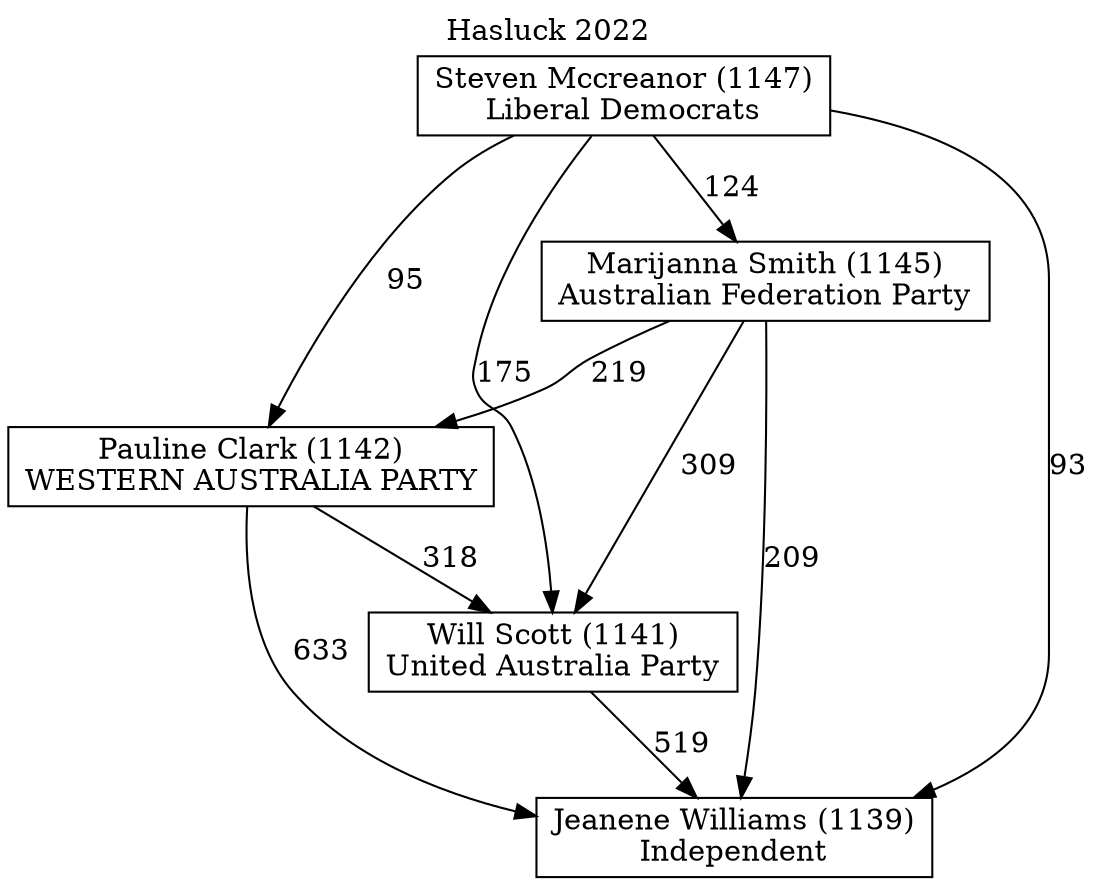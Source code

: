 // House preference flow
digraph "Jeanene Williams (1139)_Hasluck_2022" {
	graph [label="Hasluck 2022" labelloc=t mclimit=10]
	node [shape=box]
	"Pauline Clark (1142)" [label="Pauline Clark (1142)
WESTERN AUSTRALIA PARTY"]
	"Jeanene Williams (1139)" [label="Jeanene Williams (1139)
Independent"]
	"Steven Mccreanor (1147)" [label="Steven Mccreanor (1147)
Liberal Democrats"]
	"Marijanna Smith (1145)" [label="Marijanna Smith (1145)
Australian Federation Party"]
	"Will Scott (1141)" [label="Will Scott (1141)
United Australia Party"]
	"Steven Mccreanor (1147)" -> "Marijanna Smith (1145)" [label=124]
	"Marijanna Smith (1145)" -> "Pauline Clark (1142)" [label=219]
	"Will Scott (1141)" -> "Jeanene Williams (1139)" [label=519]
	"Pauline Clark (1142)" -> "Will Scott (1141)" [label=318]
	"Steven Mccreanor (1147)" -> "Pauline Clark (1142)" [label=95]
	"Marijanna Smith (1145)" -> "Jeanene Williams (1139)" [label=209]
	"Steven Mccreanor (1147)" -> "Jeanene Williams (1139)" [label=93]
	"Pauline Clark (1142)" -> "Jeanene Williams (1139)" [label=633]
	"Steven Mccreanor (1147)" -> "Will Scott (1141)" [label=175]
	"Marijanna Smith (1145)" -> "Will Scott (1141)" [label=309]
}

